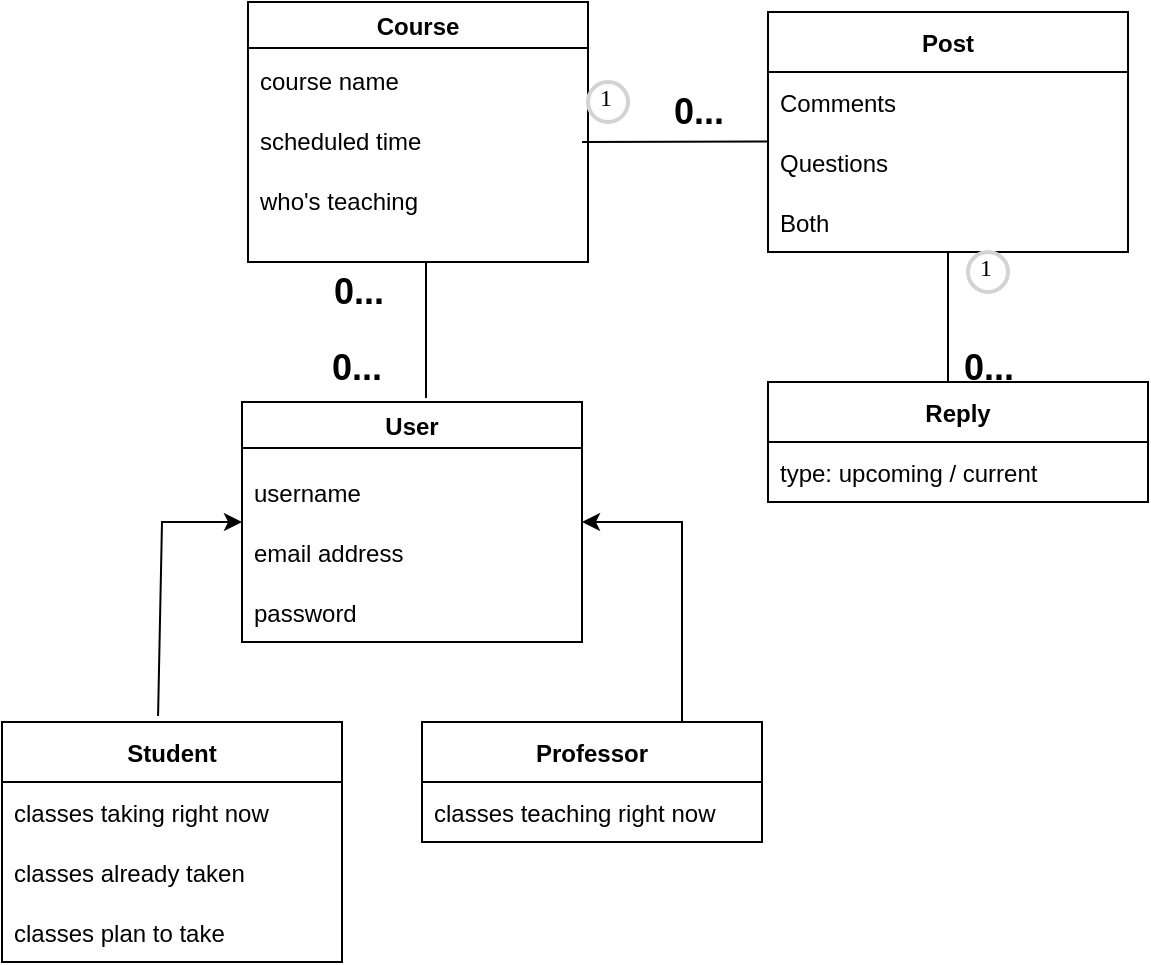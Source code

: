 <mxfile version="20.6.0" type="github">
  <diagram id="fjUW5t_5JLLUhY-h7Qe-" name="Page-1">
    <mxGraphModel dx="1278" dy="550" grid="1" gridSize="10" guides="1" tooltips="1" connect="1" arrows="1" fold="1" page="1" pageScale="1" pageWidth="1169" pageHeight="827" math="0" shadow="0">
      <root>
        <mxCell id="0" />
        <mxCell id="1" parent="0" />
        <mxCell id="kky1PcArdZweyAwJxnqO-1" value="Post" style="swimlane;fontStyle=1;childLayout=stackLayout;horizontal=1;startSize=30;horizontalStack=0;resizeParent=1;resizeParentMax=0;resizeLast=0;collapsible=1;marginBottom=0;" parent="1" vertex="1">
          <mxGeometry x="950" y="65" width="180" height="120" as="geometry" />
        </mxCell>
        <mxCell id="kky1PcArdZweyAwJxnqO-2" value="Comments" style="text;strokeColor=none;fillColor=none;align=left;verticalAlign=middle;spacingLeft=4;spacingRight=4;overflow=hidden;points=[[0,0.5],[1,0.5]];portConstraint=eastwest;rotatable=0;" parent="kky1PcArdZweyAwJxnqO-1" vertex="1">
          <mxGeometry y="30" width="180" height="30" as="geometry" />
        </mxCell>
        <mxCell id="kky1PcArdZweyAwJxnqO-3" value="Questions" style="text;strokeColor=none;fillColor=none;align=left;verticalAlign=middle;spacingLeft=4;spacingRight=4;overflow=hidden;points=[[0,0.5],[1,0.5]];portConstraint=eastwest;rotatable=0;" parent="kky1PcArdZweyAwJxnqO-1" vertex="1">
          <mxGeometry y="60" width="180" height="30" as="geometry" />
        </mxCell>
        <mxCell id="kky1PcArdZweyAwJxnqO-4" value="Both" style="text;strokeColor=none;fillColor=none;align=left;verticalAlign=middle;spacingLeft=4;spacingRight=4;overflow=hidden;points=[[0,0.5],[1,0.5]];portConstraint=eastwest;rotatable=0;" parent="kky1PcArdZweyAwJxnqO-1" vertex="1">
          <mxGeometry y="90" width="180" height="30" as="geometry" />
        </mxCell>
        <mxCell id="Z6ECKYtboV5xlG9ciu33-2" value="Course" style="swimlane;" parent="1" vertex="1">
          <mxGeometry x="690" y="60" width="170" height="130" as="geometry" />
        </mxCell>
        <mxCell id="jroqzPMtuXsRnTmYKwKe-5" value="course name" style="text;strokeColor=none;fillColor=none;align=left;verticalAlign=middle;spacingLeft=4;spacingRight=4;overflow=hidden;points=[[0,0.5],[1,0.5]];portConstraint=eastwest;rotatable=0;" parent="Z6ECKYtboV5xlG9ciu33-2" vertex="1">
          <mxGeometry y="24" width="80" height="30" as="geometry" />
        </mxCell>
        <mxCell id="jroqzPMtuXsRnTmYKwKe-6" value="scheduled time" style="text;strokeColor=none;fillColor=none;align=left;verticalAlign=middle;spacingLeft=4;spacingRight=4;overflow=hidden;points=[[0,0.5],[1,0.5]];portConstraint=eastwest;rotatable=0;" parent="Z6ECKYtboV5xlG9ciu33-2" vertex="1">
          <mxGeometry y="54" width="100" height="30" as="geometry" />
        </mxCell>
        <mxCell id="jroqzPMtuXsRnTmYKwKe-7" value="who&#39;s teaching" style="text;strokeColor=none;fillColor=none;align=left;verticalAlign=middle;spacingLeft=4;spacingRight=4;overflow=hidden;points=[[0,0.5],[1,0.5]];portConstraint=eastwest;rotatable=0;" parent="Z6ECKYtboV5xlG9ciu33-2" vertex="1">
          <mxGeometry y="84" width="100" height="30" as="geometry" />
        </mxCell>
        <mxCell id="gSp8jWfmZHB-U6Hv9HbH-5" value="&lt;b&gt;&lt;font style=&quot;font-size: 18px;&quot;&gt;0...&lt;/font&gt;&lt;/b&gt;" style="text;html=1;align=center;verticalAlign=middle;resizable=0;points=[];autosize=1;strokeColor=none;fillColor=none;" parent="Z6ECKYtboV5xlG9ciu33-2" vertex="1">
          <mxGeometry x="30" y="130" width="50" height="30" as="geometry" />
        </mxCell>
        <mxCell id="kky1PcArdZweyAwJxnqO-14" value="Reply" style="swimlane;fontStyle=1;childLayout=stackLayout;horizontal=1;startSize=30;horizontalStack=0;resizeParent=1;resizeParentMax=0;resizeLast=0;collapsible=1;marginBottom=0;" parent="1" vertex="1">
          <mxGeometry x="950" y="250" width="190" height="60" as="geometry" />
        </mxCell>
        <mxCell id="kky1PcArdZweyAwJxnqO-15" value="type: upcoming / current" style="text;strokeColor=none;fillColor=none;align=left;verticalAlign=middle;spacingLeft=4;spacingRight=4;overflow=hidden;points=[[0,0.5],[1,0.5]];portConstraint=eastwest;rotatable=0;" parent="kky1PcArdZweyAwJxnqO-14" vertex="1">
          <mxGeometry y="30" width="190" height="30" as="geometry" />
        </mxCell>
        <mxCell id="WUgLFeIccOkSj3ZAhFew-2" value="" style="shape=image;html=1;verticalAlign=top;verticalLabelPosition=bottom;labelBackgroundColor=#ffffff;imageAspect=0;aspect=fixed;image=https://cdn2.iconfinder.com/data/icons/css-vol-1/24/asterisk-128.png" parent="1" vertex="1">
          <mxGeometry x="751" y="230" width="28" height="28" as="geometry" />
        </mxCell>
        <mxCell id="1KK6vJ_WBLjKNo60QI75-1" value="" style="shape=image;html=1;verticalAlign=top;verticalLabelPosition=bottom;labelBackgroundColor=#ffffff;imageAspect=0;aspect=fixed;image=https://cdn2.iconfinder.com/data/icons/css-vol-1/24/asterisk-128.png" parent="1" vertex="1">
          <mxGeometry x="922" y="102" width="28" height="28" as="geometry" />
        </mxCell>
        <mxCell id="1KK6vJ_WBLjKNo60QI75-2" value="1" style="ellipse;whiteSpace=wrap;html=1;aspect=fixed;strokeWidth=2;fontFamily=Tahoma;spacingBottom=4;spacingRight=2;strokeColor=#d3d3d3;" parent="1" vertex="1">
          <mxGeometry x="860" y="100" width="20" height="20" as="geometry" />
        </mxCell>
        <mxCell id="LrFp2MNr6xiT245RsmSn-3" value="&lt;b&gt;&lt;font style=&quot;font-size: 18px;&quot;&gt;0...&lt;/font&gt;&lt;/b&gt;" style="text;html=1;align=center;verticalAlign=middle;resizable=0;points=[];autosize=1;strokeColor=none;fillColor=none;" parent="1" vertex="1">
          <mxGeometry x="719" y="228" width="50" height="30" as="geometry" />
        </mxCell>
        <mxCell id="LrFp2MNr6xiT245RsmSn-4" value="&lt;b&gt;&lt;font style=&quot;font-size: 18px;&quot;&gt;0...&lt;/font&gt;&lt;/b&gt;" style="text;html=1;align=center;verticalAlign=middle;resizable=0;points=[];autosize=1;strokeColor=none;fillColor=none;" parent="1" vertex="1">
          <mxGeometry x="890" y="100" width="50" height="30" as="geometry" />
        </mxCell>
        <mxCell id="gSp8jWfmZHB-U6Hv9HbH-1" value="" style="endArrow=none;html=1;rounded=0;exitX=1;exitY=1;exitDx=0;exitDy=0;" parent="1" source="WUgLFeIccOkSj3ZAhFew-2" edge="1">
          <mxGeometry width="50" height="50" relative="1" as="geometry">
            <mxPoint x="780" y="250" as="sourcePoint" />
            <mxPoint x="779" y="190" as="targetPoint" />
          </mxGeometry>
        </mxCell>
        <mxCell id="gSp8jWfmZHB-U6Hv9HbH-4" value="" style="shape=image;html=1;verticalAlign=top;verticalLabelPosition=bottom;labelBackgroundColor=#ffffff;imageAspect=0;aspect=fixed;image=https://cdn2.iconfinder.com/data/icons/css-vol-1/24/asterisk-128.png" parent="1" vertex="1">
          <mxGeometry x="760" y="190" width="28" height="28" as="geometry" />
        </mxCell>
        <mxCell id="gSp8jWfmZHB-U6Hv9HbH-7" value="User" style="swimlane;" parent="1" vertex="1">
          <mxGeometry x="687" y="260" width="170" height="120" as="geometry">
            <mxRectangle x="340" y="70" width="70" height="30" as="alternateBounds" />
          </mxGeometry>
        </mxCell>
        <mxCell id="gSp8jWfmZHB-U6Hv9HbH-8" value="username" style="text;strokeColor=none;fillColor=none;align=left;verticalAlign=middle;spacingLeft=4;spacingRight=4;overflow=hidden;points=[[0,0.5],[1,0.5]];portConstraint=eastwest;rotatable=0;" parent="gSp8jWfmZHB-U6Hv9HbH-7" vertex="1">
          <mxGeometry y="30" width="80" height="30" as="geometry" />
        </mxCell>
        <mxCell id="gSp8jWfmZHB-U6Hv9HbH-9" value="email address" style="text;strokeColor=none;fillColor=none;align=left;verticalAlign=middle;spacingLeft=4;spacingRight=4;overflow=hidden;points=[[0,0.5],[1,0.5]];portConstraint=eastwest;rotatable=0;" parent="gSp8jWfmZHB-U6Hv9HbH-7" vertex="1">
          <mxGeometry y="60" width="100" height="30" as="geometry" />
        </mxCell>
        <mxCell id="gSp8jWfmZHB-U6Hv9HbH-10" value="password" style="text;strokeColor=none;fillColor=none;align=left;verticalAlign=middle;spacingLeft=4;spacingRight=4;overflow=hidden;points=[[0,0.5],[1,0.5]];portConstraint=eastwest;rotatable=0;" parent="gSp8jWfmZHB-U6Hv9HbH-7" vertex="1">
          <mxGeometry y="90" width="100" height="30" as="geometry" />
        </mxCell>
        <mxCell id="gSp8jWfmZHB-U6Hv9HbH-11" value="Professor" style="swimlane;fontStyle=1;childLayout=stackLayout;horizontal=1;startSize=30;horizontalStack=0;resizeParent=1;resizeParentMax=0;resizeLast=0;collapsible=1;marginBottom=0;" parent="1" vertex="1">
          <mxGeometry x="777" y="420" width="170" height="60" as="geometry" />
        </mxCell>
        <mxCell id="gSp8jWfmZHB-U6Hv9HbH-12" value="classes teaching right now" style="text;strokeColor=none;fillColor=none;align=left;verticalAlign=middle;spacingLeft=4;spacingRight=4;overflow=hidden;points=[[0,0.5],[1,0.5]];portConstraint=eastwest;rotatable=0;" parent="gSp8jWfmZHB-U6Hv9HbH-11" vertex="1">
          <mxGeometry y="30" width="170" height="30" as="geometry" />
        </mxCell>
        <mxCell id="gSp8jWfmZHB-U6Hv9HbH-13" value="Student" style="swimlane;fontStyle=1;childLayout=stackLayout;horizontal=1;startSize=30;horizontalStack=0;resizeParent=1;resizeParentMax=0;resizeLast=0;collapsible=1;marginBottom=0;" parent="1" vertex="1">
          <mxGeometry x="567" y="420" width="170" height="120" as="geometry" />
        </mxCell>
        <mxCell id="gSp8jWfmZHB-U6Hv9HbH-14" value="classes taking right now" style="text;strokeColor=none;fillColor=none;align=left;verticalAlign=middle;spacingLeft=4;spacingRight=4;overflow=hidden;points=[[0,0.5],[1,0.5]];portConstraint=eastwest;rotatable=0;" parent="gSp8jWfmZHB-U6Hv9HbH-13" vertex="1">
          <mxGeometry y="30" width="170" height="30" as="geometry" />
        </mxCell>
        <mxCell id="gSp8jWfmZHB-U6Hv9HbH-15" value="classes already taken" style="text;strokeColor=none;fillColor=none;align=left;verticalAlign=middle;spacingLeft=4;spacingRight=4;overflow=hidden;points=[[0,0.5],[1,0.5]];portConstraint=eastwest;rotatable=0;" parent="gSp8jWfmZHB-U6Hv9HbH-13" vertex="1">
          <mxGeometry y="60" width="170" height="30" as="geometry" />
        </mxCell>
        <mxCell id="gSp8jWfmZHB-U6Hv9HbH-16" value="classes plan to take" style="text;strokeColor=none;fillColor=none;align=left;verticalAlign=middle;spacingLeft=4;spacingRight=4;overflow=hidden;points=[[0,0.5],[1,0.5]];portConstraint=eastwest;rotatable=0;" parent="gSp8jWfmZHB-U6Hv9HbH-13" vertex="1">
          <mxGeometry y="90" width="170" height="30" as="geometry" />
        </mxCell>
        <mxCell id="gSp8jWfmZHB-U6Hv9HbH-17" value="" style="endArrow=classic;html=1;rounded=0;entryX=1;entryY=0.5;entryDx=0;entryDy=0;" parent="1" target="gSp8jWfmZHB-U6Hv9HbH-7" edge="1">
          <mxGeometry width="50" height="50" relative="1" as="geometry">
            <mxPoint x="907" y="420" as="sourcePoint" />
            <mxPoint x="907" y="320" as="targetPoint" />
            <Array as="points">
              <mxPoint x="907" y="320" />
            </Array>
          </mxGeometry>
        </mxCell>
        <mxCell id="gSp8jWfmZHB-U6Hv9HbH-18" value="" style="endArrow=classic;html=1;rounded=0;entryX=0;entryY=0.5;entryDx=0;entryDy=0;exitX=0.459;exitY=-0.025;exitDx=0;exitDy=0;exitPerimeter=0;" parent="1" source="gSp8jWfmZHB-U6Hv9HbH-13" target="gSp8jWfmZHB-U6Hv9HbH-7" edge="1">
          <mxGeometry width="50" height="50" relative="1" as="geometry">
            <mxPoint x="607" y="420" as="sourcePoint" />
            <mxPoint x="607" y="320" as="targetPoint" />
            <Array as="points">
              <mxPoint x="647" y="320" />
            </Array>
          </mxGeometry>
        </mxCell>
        <mxCell id="gSp8jWfmZHB-U6Hv9HbH-23" value="" style="endArrow=none;html=1;rounded=0;fontSize=36;entryX=0.001;entryY=0.025;entryDx=0;entryDy=0;entryPerimeter=0;" parent="1" edge="1">
          <mxGeometry width="50" height="50" relative="1" as="geometry">
            <mxPoint x="857" y="130" as="sourcePoint" />
            <mxPoint x="950.18" y="129.75" as="targetPoint" />
          </mxGeometry>
        </mxCell>
        <mxCell id="gSp8jWfmZHB-U6Hv9HbH-24" value="" style="endArrow=none;html=1;rounded=0;fontSize=36;" parent="1" target="kky1PcArdZweyAwJxnqO-4" edge="1">
          <mxGeometry width="50" height="50" relative="1" as="geometry">
            <mxPoint x="1040" y="250" as="sourcePoint" />
            <mxPoint x="1040" y="190" as="targetPoint" />
          </mxGeometry>
        </mxCell>
        <mxCell id="gSp8jWfmZHB-U6Hv9HbH-25" value="1" style="ellipse;whiteSpace=wrap;html=1;aspect=fixed;strokeWidth=2;fontFamily=Tahoma;spacingBottom=4;spacingRight=2;strokeColor=#d3d3d3;" parent="1" vertex="1">
          <mxGeometry x="1050" y="185" width="20" height="20" as="geometry" />
        </mxCell>
        <mxCell id="gSp8jWfmZHB-U6Hv9HbH-26" value="&lt;b&gt;&lt;font style=&quot;font-size: 18px;&quot;&gt;0...&lt;/font&gt;&lt;/b&gt;" style="text;html=1;align=center;verticalAlign=middle;resizable=0;points=[];autosize=1;strokeColor=none;fillColor=none;" parent="1" vertex="1">
          <mxGeometry x="1035" y="228" width="50" height="30" as="geometry" />
        </mxCell>
        <mxCell id="gSp8jWfmZHB-U6Hv9HbH-28" value="" style="shape=image;html=1;verticalAlign=top;verticalLabelPosition=bottom;labelBackgroundColor=#ffffff;imageAspect=0;aspect=fixed;image=https://cdn2.iconfinder.com/data/icons/css-vol-1/24/asterisk-128.png" parent="1" vertex="1">
          <mxGeometry x="1070" y="229" width="28" height="28" as="geometry" />
        </mxCell>
      </root>
    </mxGraphModel>
  </diagram>
</mxfile>

